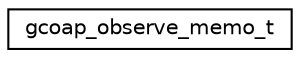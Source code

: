digraph "Graphical Class Hierarchy"
{
 // LATEX_PDF_SIZE
  edge [fontname="Helvetica",fontsize="10",labelfontname="Helvetica",labelfontsize="10"];
  node [fontname="Helvetica",fontsize="10",shape=record];
  rankdir="LR";
  Node0 [label="gcoap_observe_memo_t",height=0.2,width=0.4,color="black", fillcolor="white", style="filled",URL="$structgcoap__observe__memo__t.html",tooltip="Memo for Observe registration and notifications."];
}
